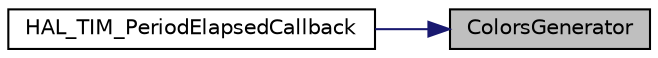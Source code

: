 digraph "ColorsGenerator"
{
 // LATEX_PDF_SIZE
  edge [fontname="Helvetica",fontsize="10",labelfontname="Helvetica",labelfontsize="10"];
  node [fontname="Helvetica",fontsize="10",shape=record];
  rankdir="RL";
  Node1 [label="ColorsGenerator",height=0.2,width=0.4,color="black", fillcolor="grey75", style="filled", fontcolor="black",tooltip=" "];
  Node1 -> Node2 [dir="back",color="midnightblue",fontsize="10",style="solid",fontname="Helvetica"];
  Node2 [label="HAL_TIM_PeriodElapsedCallback",height=0.2,width=0.4,color="black", fillcolor="white", style="filled",URL="$main_8c.html#a8a3b0ad512a6e6c6157440b68d395eac",tooltip=" "];
}
